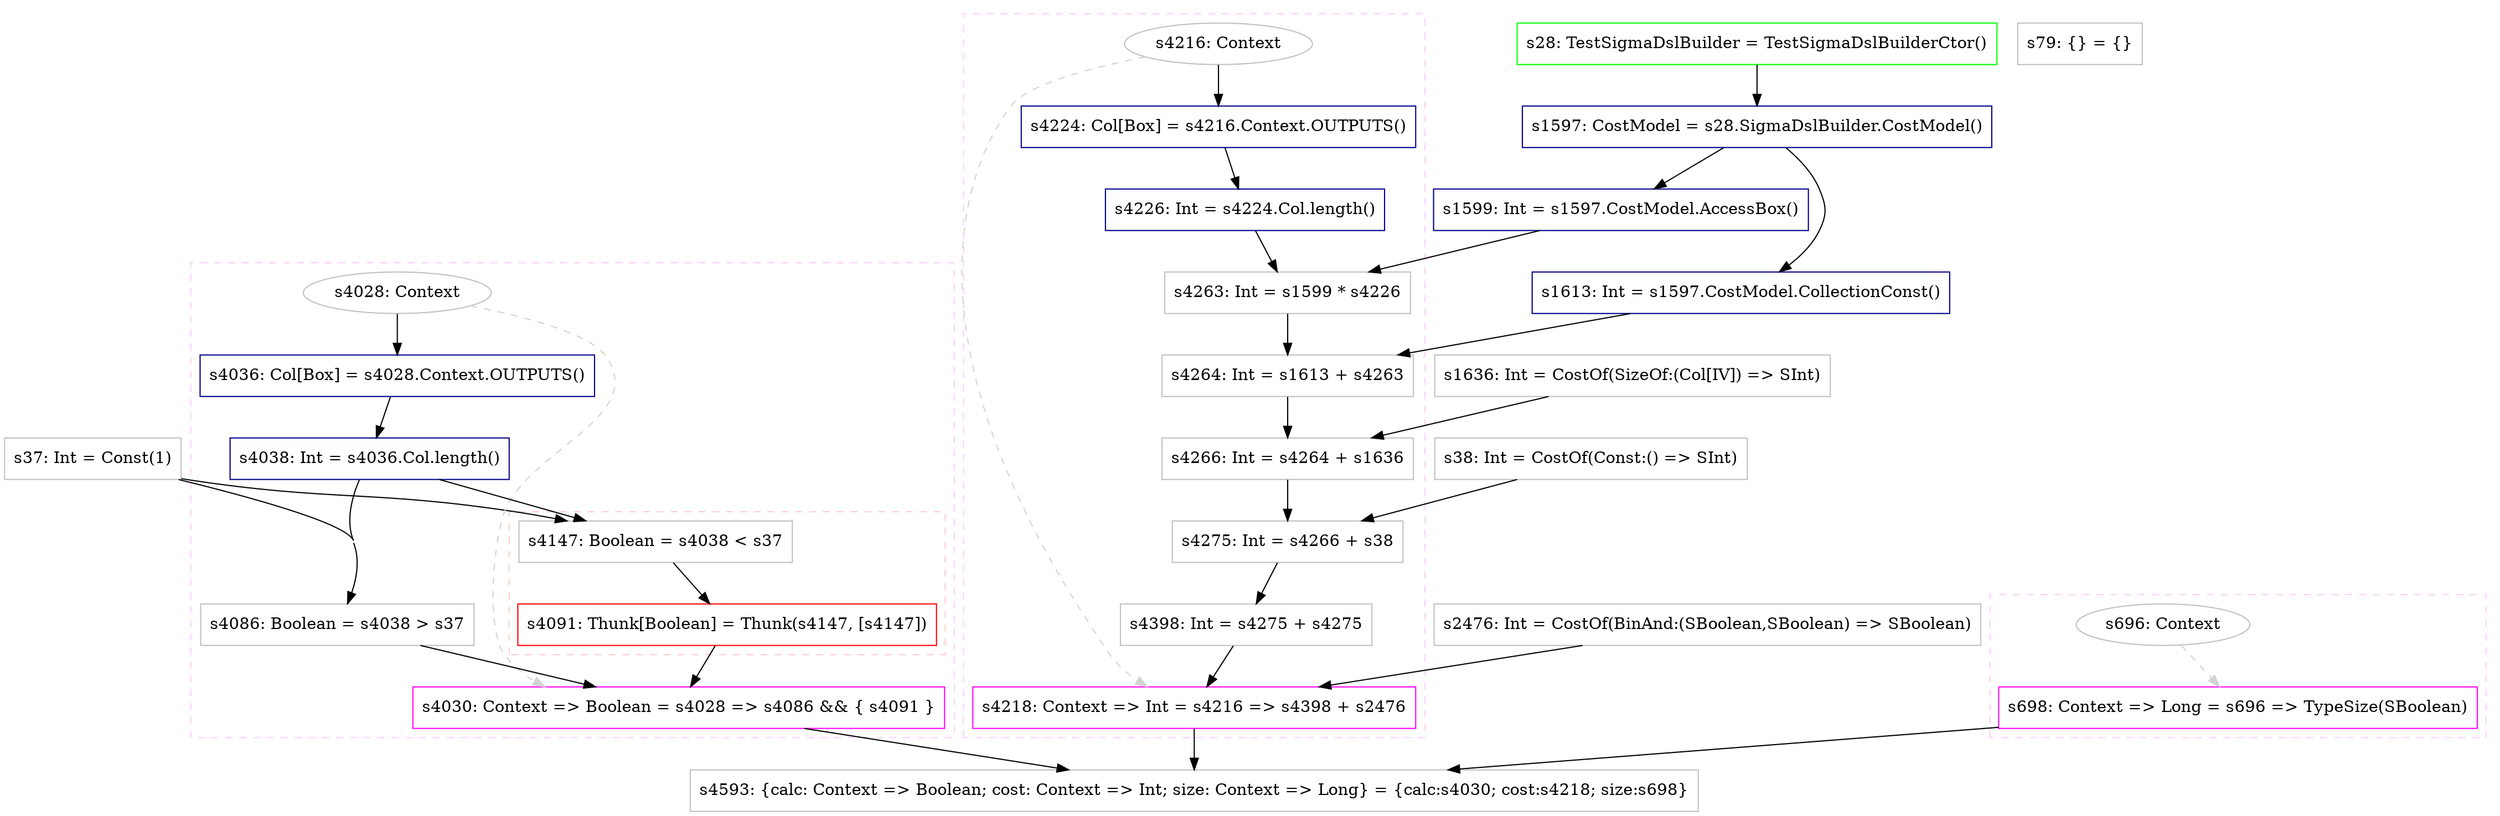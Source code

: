 digraph "and4" {
concentrate=true
node [style=filled, fillcolor=orangered]

"s37" [
label="s37: Int = Const(1)"
shape=box, color=gray, tooltip="s37:Int", style=filled, fillcolor=white
]
subgraph cluster_s4030 {
style=dashed; color="#FFCCFF"
"s4028" [
label="s4028: Context"
shape=oval, color=gray, tooltip="s4028:Context", style=filled, fillcolor=white
]
"s4030" [
label="s4030: Context => Boolean = s4028 => s4086 && { s4091 }"
shape=box, color=magenta, tooltip="s4030:Context => Boolean", style=filled, fillcolor=white
]
{rank=source; s4028}
"s4036" [
label="s4036: Col[Box] = s4028.Context.OUTPUTS()"
shape=box, color=darkblue, tooltip="s4036:Col[Box]", style=filled, fillcolor=white
]
"s4038" [
label="s4038: Int = s4036.Col.length()"
shape=box, color=darkblue, tooltip="s4038:Int", style=filled, fillcolor=white
]
"s4086" [
label="s4086: Boolean = s4038 > s37"
shape=box, color=gray, tooltip="s4086:Boolean", style=filled, fillcolor=white
]
subgraph cluster_s4091 {
style=dashed; color="#FFCCCC"
"s4091" [
label="s4091: Thunk[Boolean] = Thunk(s4147, [s4147])"
shape=box, color=red, tooltip="s4091:Thunk[Boolean]", style=filled, fillcolor=white
]
"s4147" [
label="s4147: Boolean = s4038 < s37"
shape=box, color=gray, tooltip="s4147:Boolean", style=filled, fillcolor=white
]
{rank=sink; s4091}
}
{rank=sink; s4030}
}
"s2476" [
label="s2476: Int = CostOf(BinAnd:(SBoolean,SBoolean) => SBoolean)"
shape=box, color=gray, tooltip="s2476:Int", style=filled, fillcolor=white
]
"s28" [
label="s28: TestSigmaDslBuilder = TestSigmaDslBuilderCtor()"
shape=box, color=green, tooltip="s28:TestSigmaDslBuilder", style=filled, fillcolor=white
]
"s1597" [
label="s1597: CostModel = s28.SigmaDslBuilder.CostModel()"
shape=box, color=darkblue, tooltip="s1597:CostModel", style=filled, fillcolor=white
]
"s1613" [
label="s1613: Int = s1597.CostModel.CollectionConst()"
shape=box, color=darkblue, tooltip="s1613:Int", style=filled, fillcolor=white
]
"s1636" [
label="s1636: Int = CostOf(SizeOf:(Col[IV]) => SInt)"
shape=box, color=gray, tooltip="s1636:Int", style=filled, fillcolor=white
]
"s38" [
label="s38: Int = CostOf(Const:() => SInt)"
shape=box, color=gray, tooltip="s38:Int", style=filled, fillcolor=white
]
"s1599" [
label="s1599: Int = s1597.CostModel.AccessBox()"
shape=box, color=darkblue, tooltip="s1599:Int", style=filled, fillcolor=white
]
subgraph cluster_s4218 {
style=dashed; color="#FFCCFF"
"s4216" [
label="s4216: Context"
shape=oval, color=gray, tooltip="s4216:Context", style=filled, fillcolor=white
]
"s4218" [
label="s4218: Context => Int = s4216 => s4398 + s2476"
shape=box, color=magenta, tooltip="s4218:Context => Int", style=filled, fillcolor=white
]
{rank=source; s4216}
"s4224" [
label="s4224: Col[Box] = s4216.Context.OUTPUTS()"
shape=box, color=darkblue, tooltip="s4224:Col[Box]", style=filled, fillcolor=white
]
"s4226" [
label="s4226: Int = s4224.Col.length()"
shape=box, color=darkblue, tooltip="s4226:Int", style=filled, fillcolor=white
]
"s4263" [
label="s4263: Int = s1599 * s4226"
shape=box, color=gray, tooltip="s4263:Int", style=filled, fillcolor=white
]
"s4264" [
label="s4264: Int = s1613 + s4263"
shape=box, color=gray, tooltip="s4264:Int", style=filled, fillcolor=white
]
"s4266" [
label="s4266: Int = s4264 + s1636"
shape=box, color=gray, tooltip="s4266:Int", style=filled, fillcolor=white
]
"s4275" [
label="s4275: Int = s4266 + s38"
shape=box, color=gray, tooltip="s4275:Int", style=filled, fillcolor=white
]
"s4398" [
label="s4398: Int = s4275 + s4275"
shape=box, color=gray, tooltip="s4398:Int", style=filled, fillcolor=white
]
{rank=sink; s4218}
}
subgraph cluster_s698 {
style=dashed; color="#FFCCFF"
"s696" [
label="s696: Context"
shape=oval, color=gray, tooltip="s696:Context", style=filled, fillcolor=white
]
"s698" [
label="s698: Context => Long = s696 => TypeSize(SBoolean)"
shape=box, color=magenta, tooltip="s698:Context => Long", style=filled, fillcolor=white
]
{rank=source; s696}
{rank=sink; s698}
}
"s4593" [
label="s4593: {calc: Context => Boolean; cost: Context => Int; size: Context => Long} = {calc:s4030; cost:s4218; size:s698}"
shape=box, color=gray, tooltip="s4593:{calc: Context => Boolean; cost: Context => Int; size: Context => Long}", style=filled, fillcolor=white
]
"s79" [
label="s79: {} = {}"
shape=box, color=gray, tooltip="s79:{}", style=filled, fillcolor=white
]
"s4224" -> "s4226" [style=solid]
"s696" -> "s698" [style=dashed, color=lightgray, weight=0]
"s4264" -> "s4266" [style=solid]
"s1636" -> "s4266" [style=solid]
"s1597" -> "s1613" [style=solid]
"s4028" -> "s4030" [style=dashed, color=lightgray, weight=0]
"s4086" -> "s4030" [style=solid]
"s4091" -> "s4030" [style=solid]
"s4216" -> "s4224" [style=solid]
"s4266" -> "s4275" [style=solid]
"s38" -> "s4275" [style=solid]
"s4038" -> "s4147" [style=solid]
"s37" -> "s4147" [style=solid]
"s4036" -> "s4038" [style=solid]
"s4147" -> "s4091" [style=solid]
"s1599" -> "s4263" [style=solid]
"s4226" -> "s4263" [style=solid]
"s1597" -> "s1599" [style=solid]
"s4038" -> "s4086" [style=solid]
"s37" -> "s4086" [style=solid]
"s4028" -> "s4036" [style=solid]
"s4216" -> "s4218" [style=dashed, color=lightgray, weight=0]
"s4398" -> "s4218" [style=solid]
"s2476" -> "s4218" [style=solid]
"s1613" -> "s4264" [style=solid]
"s4263" -> "s4264" [style=solid]
"s4030" -> "s4593" [style=solid]
"s4218" -> "s4593" [style=solid]
"s698" -> "s4593" [style=solid]
"s4275" -> "s4398" [style=solid]
"s4275" -> "s4398" [style=solid]
"s28" -> "s1597" [style=solid]
}
